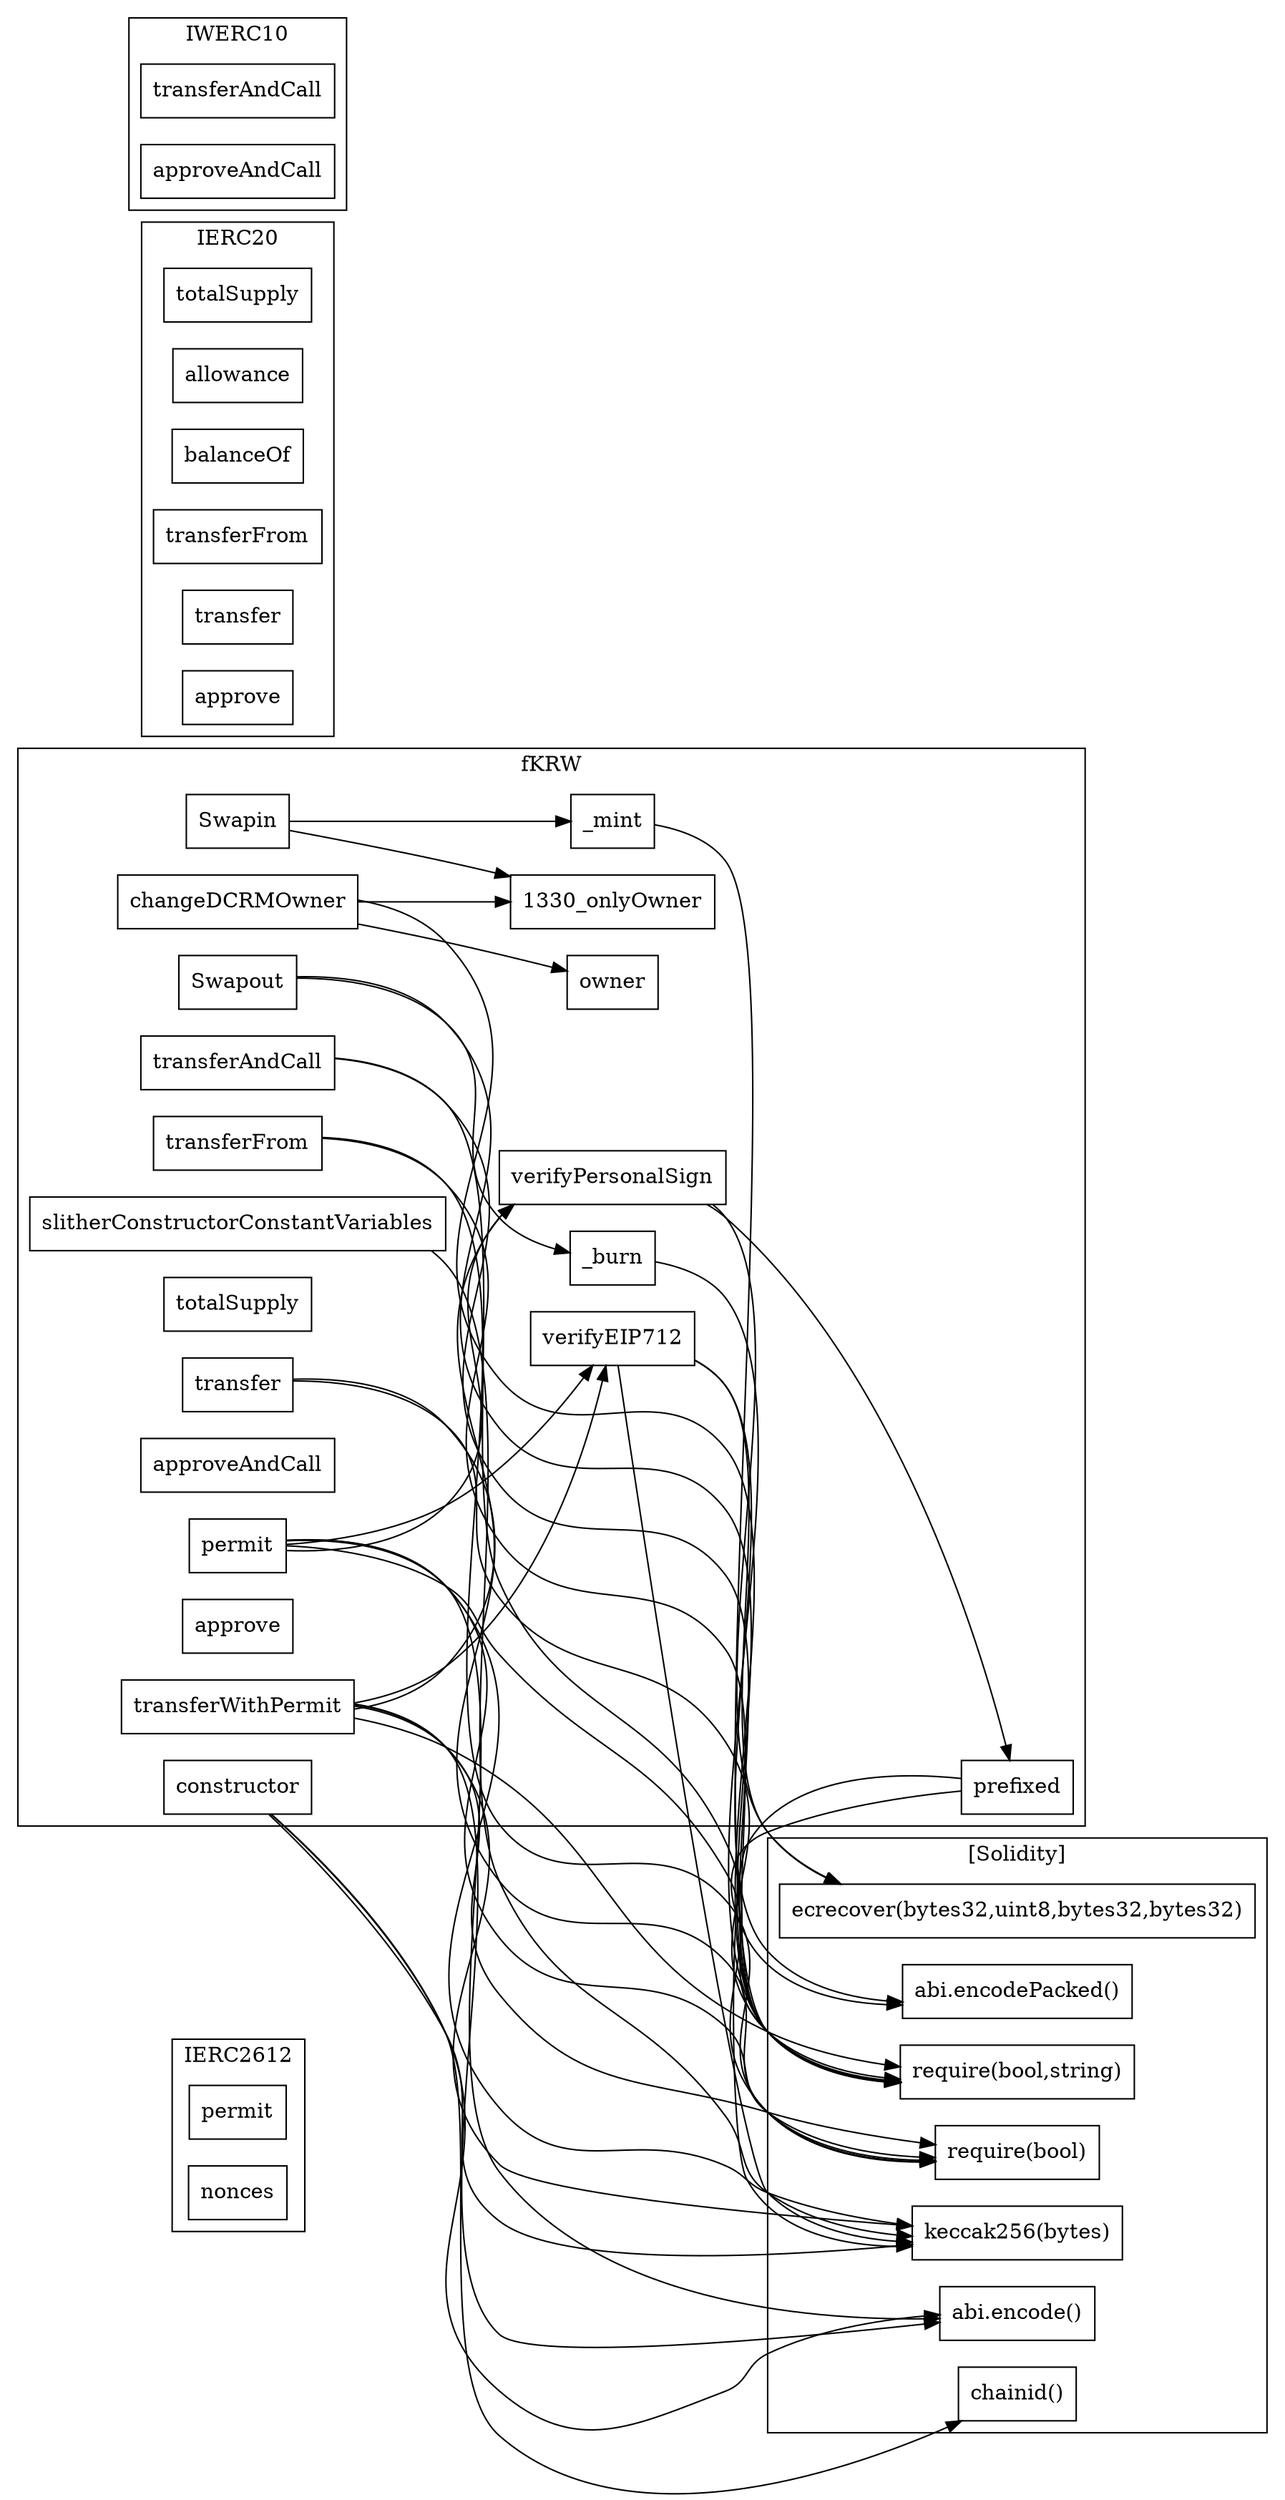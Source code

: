 strict digraph {
rankdir="LR"
node [shape=box]
subgraph cluster_105_IERC2612 {
label = "IERC2612"
"105_permit" [label="permit"]
"105_nonces" [label="nonces"]
}subgraph cluster_1330_fKRW {
label = "fKRW"
"1330__burn" [label="_burn"]
"1330__mint" [label="_mint"]
"1330_Swapout" [label="Swapout"]
"1330_prefixed" [label="prefixed"]
"1330_verifyEIP712" [label="verifyEIP712"]
"1330_Swapin" [label="Swapin"]
"1330_changeDCRMOwner" [label="changeDCRMOwner"]
"1330_transferAndCall" [label="transferAndCall"]
"1330_slitherConstructorConstantVariables" [label="slitherConstructorConstantVariables"]
"1330_owner" [label="owner"]
"1330_transferFrom" [label="transferFrom"]
"1330_verifyPersonalSign" [label="verifyPersonalSign"]
"1330_totalSupply" [label="totalSupply"]
"1330_transfer" [label="transfer"]
"1330_approveAndCall" [label="approveAndCall"]
"1330_permit" [label="permit"]
"1330_approve" [label="approve"]
"1330_transferWithPermit" [label="transferWithPermit"]
"1330_constructor" [label="constructor"]
"1330_changeDCRMOwner" -> "1330_onlyOwner"
"1330_Swapin" -> "1330_onlyOwner"
"1330_transferWithPermit" -> "1330_verifyEIP712"
"1330_permit" -> "1330_verifyPersonalSign"
"1330_changeDCRMOwner" -> "1330_owner"
"1330_permit" -> "1330_verifyEIP712"
"1330_Swapout" -> "1330__burn"
"1330_verifyPersonalSign" -> "1330_prefixed"
"1330_transferWithPermit" -> "1330_verifyPersonalSign"
"1330_Swapin" -> "1330__mint"
}subgraph cluster_77_IERC20 {
label = "IERC20"
"77_totalSupply" [label="totalSupply"]
"77_allowance" [label="allowance"]
"77_balanceOf" [label="balanceOf"]
"77_transferFrom" [label="transferFrom"]
"77_transfer" [label="transfer"]
"77_approve" [label="approve"]
}subgraph cluster_135_IWERC10 {
label = "IWERC10"
"135_transferAndCall" [label="transferAndCall"]
"135_approveAndCall" [label="approveAndCall"]
}subgraph cluster_solidity {
label = "[Solidity]"
"chainid()" 
"abi.encodePacked()" 
"require(bool)" 
"keccak256(bytes)" 
"require(bool,string)" 
"ecrecover(bytes32,uint8,bytes32,bytes32)" 
"abi.encode()" 
"1330_constructor" -> "keccak256(bytes)"
"1330__mint" -> "require(bool,string)"
"1330_transferWithPermit" -> "abi.encode()"
"1330_transferAndCall" -> "require(bool)"
"1330_slitherConstructorConstantVariables" -> "keccak256(bytes)"
"1330_permit" -> "keccak256(bytes)"
"1330_transferWithPermit" -> "require(bool)"
"1330_verifyEIP712" -> "ecrecover(bytes32,uint8,bytes32,bytes32)"
"1330_Swapout" -> "require(bool,string)"
"1330__burn" -> "require(bool,string)"
"1330_permit" -> "require(bool,string)"
"1330_verifyEIP712" -> "abi.encodePacked()"
"1330_transferFrom" -> "require(bool,string)"
"1330_transferWithPermit" -> "require(bool,string)"
"1330_transferAndCall" -> "require(bool,string)"
"1330_constructor" -> "abi.encode()"
"1330_permit" -> "abi.encode()"
"1330_transfer" -> "require(bool)"
"1330_transferWithPermit" -> "keccak256(bytes)"
"1330_constructor" -> "chainid()"
"1330_changeDCRMOwner" -> "require(bool,string)"
"1330_prefixed" -> "keccak256(bytes)"
"1330_transferFrom" -> "require(bool)"
"1330_permit" -> "require(bool)"
"1330_prefixed" -> "abi.encodePacked()"
"1330_verifyEIP712" -> "keccak256(bytes)"
"1330_verifyPersonalSign" -> "ecrecover(bytes32,uint8,bytes32,bytes32)"
"1330_transfer" -> "require(bool,string)"
}
}